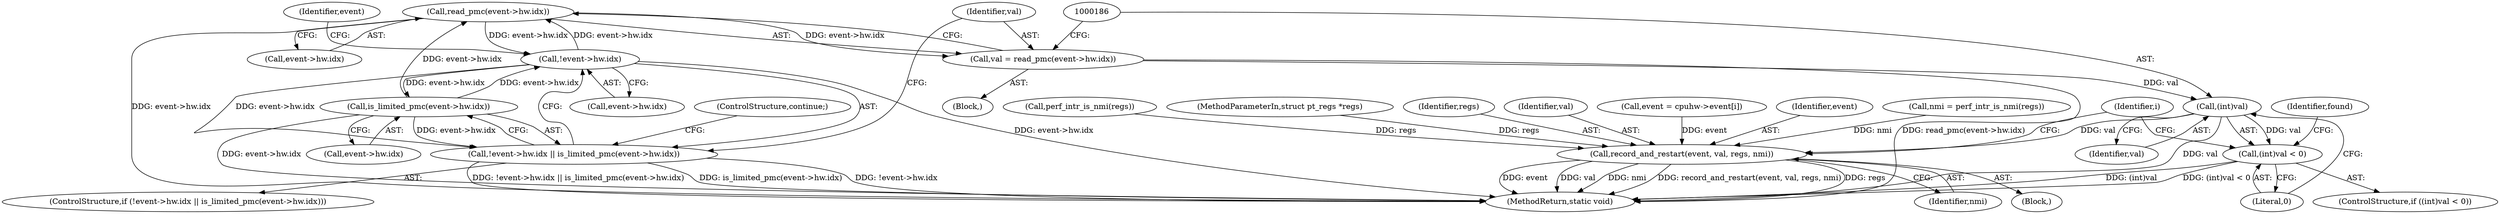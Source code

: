 digraph "0_linux_0837e3242c73566fc1c0196b4ec61779c25ffc93@API" {
"1000177" [label="(Call,read_pmc(event->hw.idx))"];
"1000168" [label="(Call,is_limited_pmc(event->hw.idx))"];
"1000162" [label="(Call,!event->hw.idx)"];
"1000177" [label="(Call,read_pmc(event->hw.idx))"];
"1000161" [label="(Call,!event->hw.idx || is_limited_pmc(event->hw.idx))"];
"1000175" [label="(Call,val = read_pmc(event->hw.idx))"];
"1000185" [label="(Call,(int)val)"];
"1000184" [label="(Call,(int)val < 0)"];
"1000193" [label="(Call,record_and_restart(event, val, regs, nmi))"];
"1000193" [label="(Call,record_and_restart(event, val, regs, nmi))"];
"1000183" [label="(ControlStructure,if ((int)val < 0))"];
"1000175" [label="(Call,val = read_pmc(event->hw.idx))"];
"1000246" [label="(MethodReturn,static void)"];
"1000161" [label="(Call,!event->hw.idx || is_limited_pmc(event->hw.idx))"];
"1000163" [label="(Call,event->hw.idx)"];
"1000169" [label="(Call,event->hw.idx)"];
"1000160" [label="(ControlStructure,if (!event->hw.idx || is_limited_pmc(event->hw.idx)))"];
"1000162" [label="(Call,!event->hw.idx)"];
"1000132" [label="(Call,nmi = perf_intr_is_nmi(regs))"];
"1000171" [label="(Identifier,event)"];
"1000134" [label="(Call,perf_intr_is_nmi(regs))"];
"1000104" [label="(MethodParameterIn,struct pt_regs *regs)"];
"1000189" [label="(Block,)"];
"1000185" [label="(Call,(int)val)"];
"1000174" [label="(ControlStructure,continue;)"];
"1000176" [label="(Identifier,val)"];
"1000168" [label="(Call,is_limited_pmc(event->hw.idx))"];
"1000187" [label="(Identifier,val)"];
"1000184" [label="(Call,(int)val < 0)"];
"1000188" [label="(Literal,0)"];
"1000191" [label="(Identifier,found)"];
"1000196" [label="(Identifier,regs)"];
"1000178" [label="(Call,event->hw.idx)"];
"1000177" [label="(Call,read_pmc(event->hw.idx))"];
"1000152" [label="(Block,)"];
"1000197" [label="(Identifier,nmi)"];
"1000195" [label="(Identifier,val)"];
"1000153" [label="(Call,event = cpuhw->event[i])"];
"1000194" [label="(Identifier,event)"];
"1000151" [label="(Identifier,i)"];
"1000177" -> "1000175"  [label="AST: "];
"1000177" -> "1000178"  [label="CFG: "];
"1000178" -> "1000177"  [label="AST: "];
"1000175" -> "1000177"  [label="CFG: "];
"1000177" -> "1000246"  [label="DDG: event->hw.idx"];
"1000177" -> "1000162"  [label="DDG: event->hw.idx"];
"1000177" -> "1000175"  [label="DDG: event->hw.idx"];
"1000168" -> "1000177"  [label="DDG: event->hw.idx"];
"1000162" -> "1000177"  [label="DDG: event->hw.idx"];
"1000168" -> "1000161"  [label="AST: "];
"1000168" -> "1000169"  [label="CFG: "];
"1000169" -> "1000168"  [label="AST: "];
"1000161" -> "1000168"  [label="CFG: "];
"1000168" -> "1000246"  [label="DDG: event->hw.idx"];
"1000168" -> "1000162"  [label="DDG: event->hw.idx"];
"1000168" -> "1000161"  [label="DDG: event->hw.idx"];
"1000162" -> "1000168"  [label="DDG: event->hw.idx"];
"1000162" -> "1000161"  [label="AST: "];
"1000162" -> "1000163"  [label="CFG: "];
"1000163" -> "1000162"  [label="AST: "];
"1000171" -> "1000162"  [label="CFG: "];
"1000161" -> "1000162"  [label="CFG: "];
"1000162" -> "1000246"  [label="DDG: event->hw.idx"];
"1000162" -> "1000161"  [label="DDG: event->hw.idx"];
"1000161" -> "1000160"  [label="AST: "];
"1000174" -> "1000161"  [label="CFG: "];
"1000176" -> "1000161"  [label="CFG: "];
"1000161" -> "1000246"  [label="DDG: is_limited_pmc(event->hw.idx)"];
"1000161" -> "1000246"  [label="DDG: !event->hw.idx"];
"1000161" -> "1000246"  [label="DDG: !event->hw.idx || is_limited_pmc(event->hw.idx)"];
"1000175" -> "1000152"  [label="AST: "];
"1000176" -> "1000175"  [label="AST: "];
"1000186" -> "1000175"  [label="CFG: "];
"1000175" -> "1000246"  [label="DDG: read_pmc(event->hw.idx)"];
"1000175" -> "1000185"  [label="DDG: val"];
"1000185" -> "1000184"  [label="AST: "];
"1000185" -> "1000187"  [label="CFG: "];
"1000186" -> "1000185"  [label="AST: "];
"1000187" -> "1000185"  [label="AST: "];
"1000188" -> "1000185"  [label="CFG: "];
"1000185" -> "1000246"  [label="DDG: val"];
"1000185" -> "1000184"  [label="DDG: val"];
"1000185" -> "1000193"  [label="DDG: val"];
"1000184" -> "1000183"  [label="AST: "];
"1000184" -> "1000188"  [label="CFG: "];
"1000188" -> "1000184"  [label="AST: "];
"1000191" -> "1000184"  [label="CFG: "];
"1000151" -> "1000184"  [label="CFG: "];
"1000184" -> "1000246"  [label="DDG: (int)val"];
"1000184" -> "1000246"  [label="DDG: (int)val < 0"];
"1000193" -> "1000189"  [label="AST: "];
"1000193" -> "1000197"  [label="CFG: "];
"1000194" -> "1000193"  [label="AST: "];
"1000195" -> "1000193"  [label="AST: "];
"1000196" -> "1000193"  [label="AST: "];
"1000197" -> "1000193"  [label="AST: "];
"1000151" -> "1000193"  [label="CFG: "];
"1000193" -> "1000246"  [label="DDG: event"];
"1000193" -> "1000246"  [label="DDG: val"];
"1000193" -> "1000246"  [label="DDG: nmi"];
"1000193" -> "1000246"  [label="DDG: record_and_restart(event, val, regs, nmi)"];
"1000193" -> "1000246"  [label="DDG: regs"];
"1000153" -> "1000193"  [label="DDG: event"];
"1000134" -> "1000193"  [label="DDG: regs"];
"1000104" -> "1000193"  [label="DDG: regs"];
"1000132" -> "1000193"  [label="DDG: nmi"];
}
